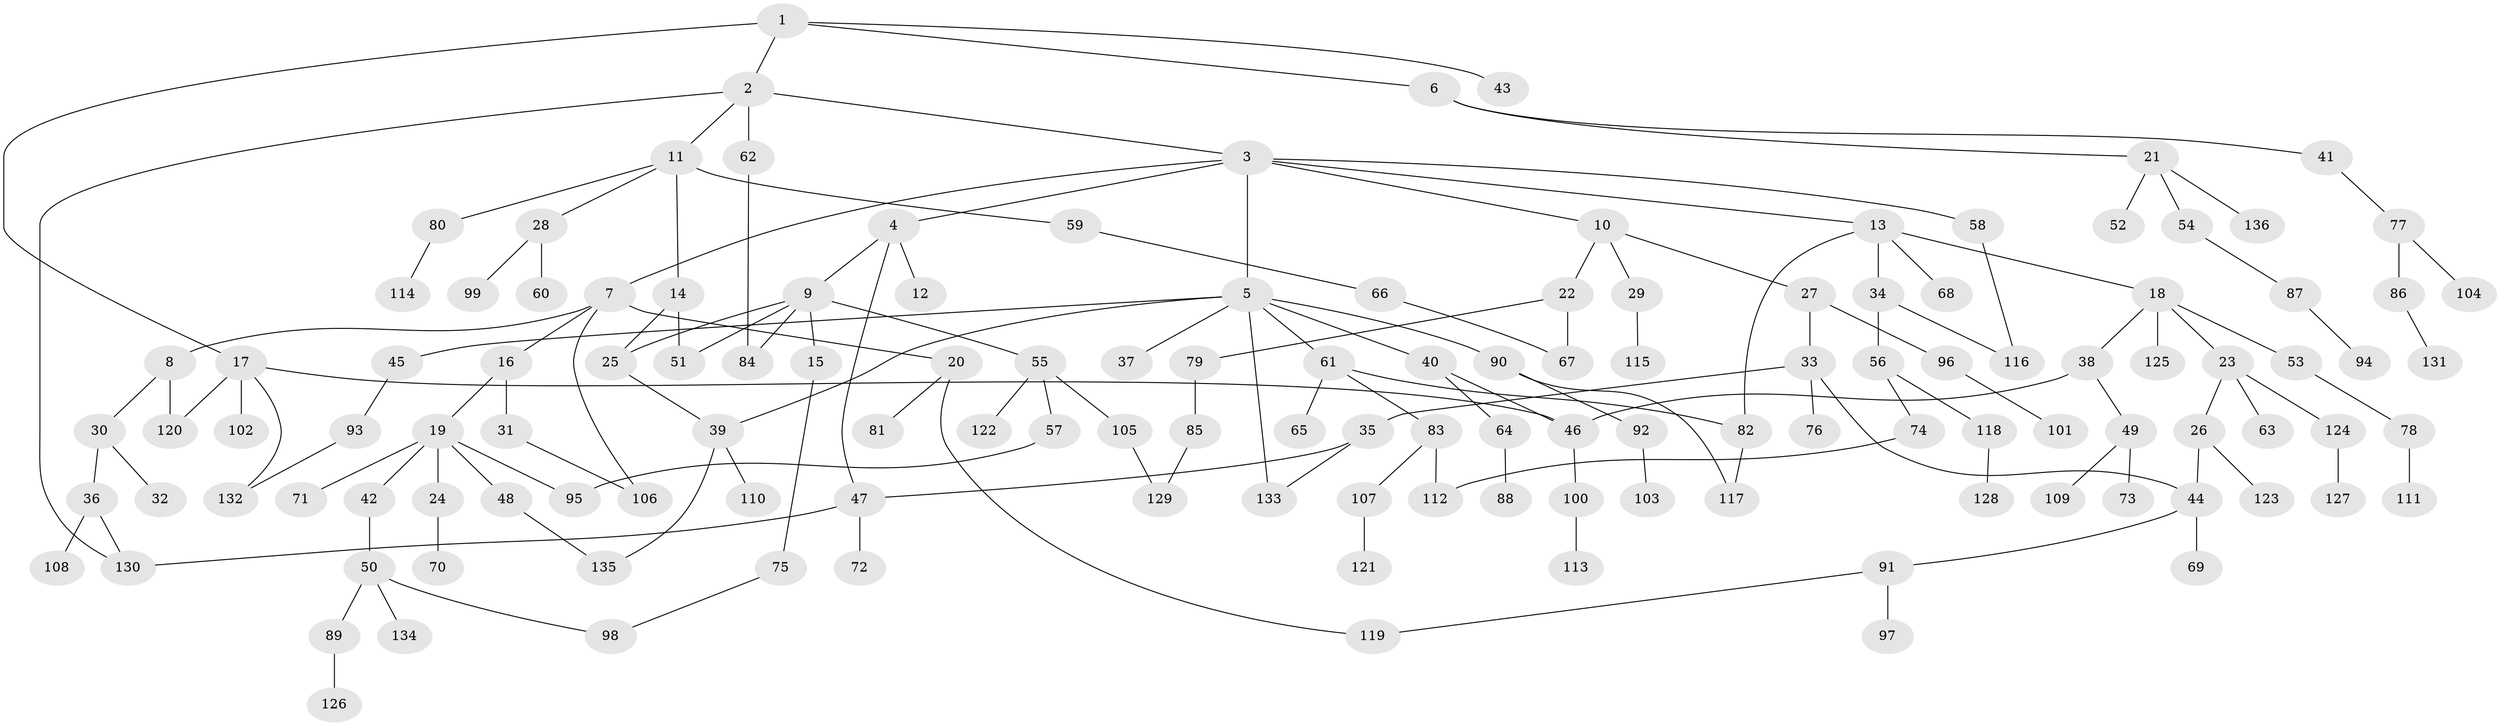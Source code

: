 // Generated by graph-tools (version 1.1) at 2025/49/03/09/25 03:49:20]
// undirected, 136 vertices, 159 edges
graph export_dot {
graph [start="1"]
  node [color=gray90,style=filled];
  1;
  2;
  3;
  4;
  5;
  6;
  7;
  8;
  9;
  10;
  11;
  12;
  13;
  14;
  15;
  16;
  17;
  18;
  19;
  20;
  21;
  22;
  23;
  24;
  25;
  26;
  27;
  28;
  29;
  30;
  31;
  32;
  33;
  34;
  35;
  36;
  37;
  38;
  39;
  40;
  41;
  42;
  43;
  44;
  45;
  46;
  47;
  48;
  49;
  50;
  51;
  52;
  53;
  54;
  55;
  56;
  57;
  58;
  59;
  60;
  61;
  62;
  63;
  64;
  65;
  66;
  67;
  68;
  69;
  70;
  71;
  72;
  73;
  74;
  75;
  76;
  77;
  78;
  79;
  80;
  81;
  82;
  83;
  84;
  85;
  86;
  87;
  88;
  89;
  90;
  91;
  92;
  93;
  94;
  95;
  96;
  97;
  98;
  99;
  100;
  101;
  102;
  103;
  104;
  105;
  106;
  107;
  108;
  109;
  110;
  111;
  112;
  113;
  114;
  115;
  116;
  117;
  118;
  119;
  120;
  121;
  122;
  123;
  124;
  125;
  126;
  127;
  128;
  129;
  130;
  131;
  132;
  133;
  134;
  135;
  136;
  1 -- 2;
  1 -- 6;
  1 -- 17;
  1 -- 43;
  2 -- 3;
  2 -- 11;
  2 -- 62;
  2 -- 130;
  3 -- 4;
  3 -- 5;
  3 -- 7;
  3 -- 10;
  3 -- 13;
  3 -- 58;
  4 -- 9;
  4 -- 12;
  4 -- 47;
  5 -- 37;
  5 -- 39;
  5 -- 40;
  5 -- 45;
  5 -- 61;
  5 -- 90;
  5 -- 133;
  6 -- 21;
  6 -- 41;
  7 -- 8;
  7 -- 16;
  7 -- 20;
  7 -- 106;
  8 -- 30;
  8 -- 120;
  9 -- 15;
  9 -- 55;
  9 -- 84;
  9 -- 51;
  9 -- 25;
  10 -- 22;
  10 -- 27;
  10 -- 29;
  11 -- 14;
  11 -- 28;
  11 -- 59;
  11 -- 80;
  13 -- 18;
  13 -- 34;
  13 -- 68;
  13 -- 82;
  14 -- 25;
  14 -- 51;
  15 -- 75;
  16 -- 19;
  16 -- 31;
  17 -- 102;
  17 -- 120;
  17 -- 46;
  17 -- 132;
  18 -- 23;
  18 -- 38;
  18 -- 53;
  18 -- 125;
  19 -- 24;
  19 -- 42;
  19 -- 48;
  19 -- 71;
  19 -- 95;
  20 -- 81;
  20 -- 119;
  21 -- 52;
  21 -- 54;
  21 -- 136;
  22 -- 67;
  22 -- 79;
  23 -- 26;
  23 -- 63;
  23 -- 124;
  24 -- 70;
  25 -- 39;
  26 -- 123;
  26 -- 44;
  27 -- 33;
  27 -- 96;
  28 -- 60;
  28 -- 99;
  29 -- 115;
  30 -- 32;
  30 -- 36;
  31 -- 106;
  33 -- 35;
  33 -- 44;
  33 -- 76;
  34 -- 56;
  34 -- 116;
  35 -- 47;
  35 -- 133;
  36 -- 108;
  36 -- 130;
  38 -- 49;
  38 -- 46;
  39 -- 110;
  39 -- 135;
  40 -- 46;
  40 -- 64;
  41 -- 77;
  42 -- 50;
  44 -- 69;
  44 -- 91;
  45 -- 93;
  46 -- 100;
  47 -- 72;
  47 -- 130;
  48 -- 135;
  49 -- 73;
  49 -- 109;
  50 -- 89;
  50 -- 98;
  50 -- 134;
  53 -- 78;
  54 -- 87;
  55 -- 57;
  55 -- 105;
  55 -- 122;
  56 -- 74;
  56 -- 118;
  57 -- 95;
  58 -- 116;
  59 -- 66;
  61 -- 65;
  61 -- 82;
  61 -- 83;
  62 -- 84;
  64 -- 88;
  66 -- 67;
  74 -- 112;
  75 -- 98;
  77 -- 86;
  77 -- 104;
  78 -- 111;
  79 -- 85;
  80 -- 114;
  82 -- 117;
  83 -- 107;
  83 -- 112;
  85 -- 129;
  86 -- 131;
  87 -- 94;
  89 -- 126;
  90 -- 92;
  90 -- 117;
  91 -- 97;
  91 -- 119;
  92 -- 103;
  93 -- 132;
  96 -- 101;
  100 -- 113;
  105 -- 129;
  107 -- 121;
  118 -- 128;
  124 -- 127;
}
